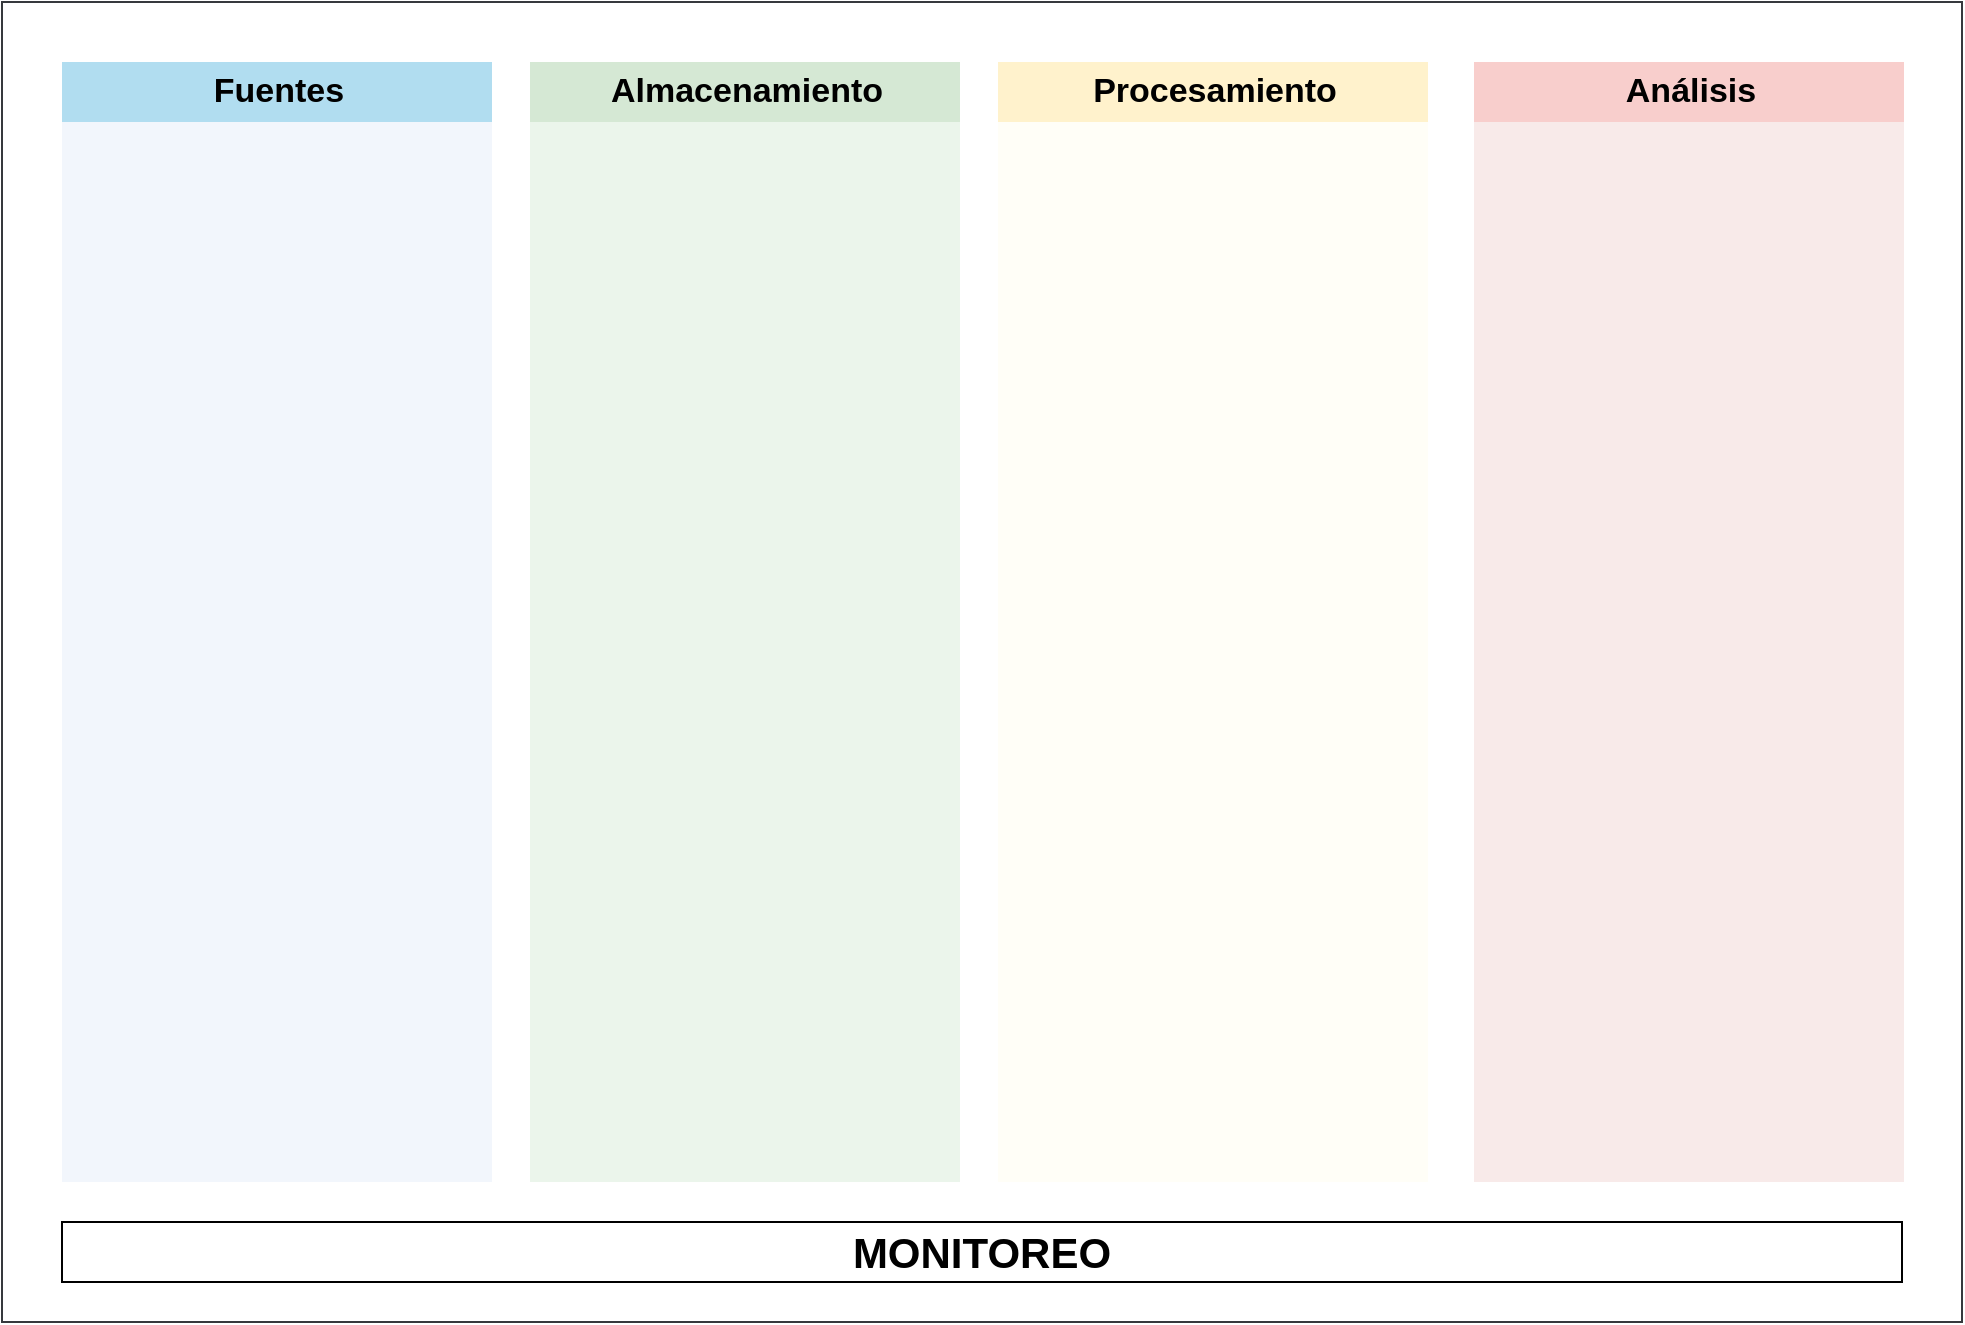 <mxfile version="24.2.5" type="device">
  <diagram name="Página-1" id="nZxW13EFQnHGF1fHpVlF">
    <mxGraphModel dx="1376" dy="870" grid="1" gridSize="10" guides="1" tooltips="1" connect="1" arrows="1" fold="1" page="1" pageScale="1" pageWidth="827" pageHeight="1169" math="0" shadow="0">
      <root>
        <mxCell id="0" />
        <mxCell id="1" parent="0" />
        <mxCell id="rE5XWo0YIEO_YmUum84V-2" value="" style="rounded=0;whiteSpace=wrap;html=1;fillColor=#FFFFFF;strokeColor=#36393d;" vertex="1" parent="1">
          <mxGeometry x="10" y="50" width="980" height="660" as="geometry" />
        </mxCell>
        <mxCell id="6CXvMUmgUl0GH5pIVxYf-5" value="" style="group;fontSize=16;fillColor=#b1ddf0;strokeColor=none;fontColor=#000000;" parent="1" vertex="1" connectable="0">
          <mxGeometry x="40" y="80" width="215" height="560" as="geometry" />
        </mxCell>
        <mxCell id="6CXvMUmgUl0GH5pIVxYf-3" value="" style="rounded=0;whiteSpace=wrap;html=1;fillColor=#F2F6FC;strokeColor=none;" parent="6CXvMUmgUl0GH5pIVxYf-5" vertex="1">
          <mxGeometry y="30" width="215" height="530" as="geometry" />
        </mxCell>
        <mxCell id="6CXvMUmgUl0GH5pIVxYf-4" value="&lt;font color=&quot;#000000&quot;&gt;Fuentes&lt;/font&gt;" style="text;html=1;align=center;verticalAlign=middle;resizable=0;points=[];autosize=1;strokeColor=none;fillColor=none;fontSize=17;fontStyle=1" parent="6CXvMUmgUl0GH5pIVxYf-5" vertex="1">
          <mxGeometry x="67.502" width="80" height="30" as="geometry" />
        </mxCell>
        <mxCell id="6CXvMUmgUl0GH5pIVxYf-6" value="" style="group;fontSize=16;fillColor=#d5e8d4;strokeColor=none;" parent="1" vertex="1" connectable="0">
          <mxGeometry x="274" y="80" width="215" height="560" as="geometry" />
        </mxCell>
        <mxCell id="6CXvMUmgUl0GH5pIVxYf-7" value="" style="rounded=0;whiteSpace=wrap;html=1;fillColor=#EBF5EB;strokeColor=none;" parent="6CXvMUmgUl0GH5pIVxYf-6" vertex="1">
          <mxGeometry y="30" width="215" height="530" as="geometry" />
        </mxCell>
        <mxCell id="6CXvMUmgUl0GH5pIVxYf-8" value="&lt;font color=&quot;#000000&quot;&gt;Almacenamiento&lt;/font&gt;" style="text;html=1;align=center;verticalAlign=middle;resizable=0;points=[];autosize=1;strokeColor=none;fillColor=#d5e8d4;fontSize=17;fontStyle=1" parent="6CXvMUmgUl0GH5pIVxYf-6" vertex="1">
          <mxGeometry x="32.502" width="150" height="30" as="geometry" />
        </mxCell>
        <mxCell id="6CXvMUmgUl0GH5pIVxYf-9" value="" style="group;fontSize=16;fillColor=#fff2cc;strokeColor=none;" parent="1" vertex="1" connectable="0">
          <mxGeometry x="508" y="80" width="215" height="560" as="geometry" />
        </mxCell>
        <mxCell id="6CXvMUmgUl0GH5pIVxYf-10" value="" style="rounded=0;whiteSpace=wrap;html=1;fillColor=#FFFEF7;strokeColor=none;" parent="6CXvMUmgUl0GH5pIVxYf-9" vertex="1">
          <mxGeometry y="30" width="215" height="530" as="geometry" />
        </mxCell>
        <mxCell id="6CXvMUmgUl0GH5pIVxYf-11" value="&lt;font color=&quot;#000000&quot;&gt;Procesamiento&lt;/font&gt;" style="text;html=1;align=center;verticalAlign=middle;resizable=0;points=[];autosize=1;strokeColor=none;fillColor=#fff2cc;fontSize=17;fontStyle=1" parent="6CXvMUmgUl0GH5pIVxYf-9" vertex="1">
          <mxGeometry x="37.502" width="140" height="30" as="geometry" />
        </mxCell>
        <mxCell id="6CXvMUmgUl0GH5pIVxYf-12" value="" style="group;fontSize=16;fillColor=#f8cecc;strokeColor=none;" parent="1" vertex="1" connectable="0">
          <mxGeometry x="746" y="80" width="215" height="560" as="geometry" />
        </mxCell>
        <mxCell id="6CXvMUmgUl0GH5pIVxYf-13" value="" style="rounded=0;whiteSpace=wrap;html=1;fillColor=#F8EAE9;strokeColor=none;" parent="6CXvMUmgUl0GH5pIVxYf-12" vertex="1">
          <mxGeometry y="30" width="215" height="530" as="geometry" />
        </mxCell>
        <mxCell id="6CXvMUmgUl0GH5pIVxYf-14" value="&lt;font color=&quot;#000000&quot;&gt;Análisis&lt;/font&gt;" style="text;html=1;align=center;verticalAlign=middle;resizable=0;points=[];autosize=1;strokeColor=none;fillColor=#f8cecc;fontSize=17;fontStyle=1" parent="6CXvMUmgUl0GH5pIVxYf-12" vertex="1">
          <mxGeometry x="67.502" width="80" height="30" as="geometry" />
        </mxCell>
        <mxCell id="6CXvMUmgUl0GH5pIVxYf-17" value="&lt;b&gt;&lt;font style=&quot;font-size: 21px;&quot;&gt;MONITOREO&lt;/font&gt;&lt;/b&gt;" style="rounded=0;whiteSpace=wrap;html=1;" parent="1" vertex="1">
          <mxGeometry x="40" y="660" width="920" height="30" as="geometry" />
        </mxCell>
      </root>
    </mxGraphModel>
  </diagram>
</mxfile>
